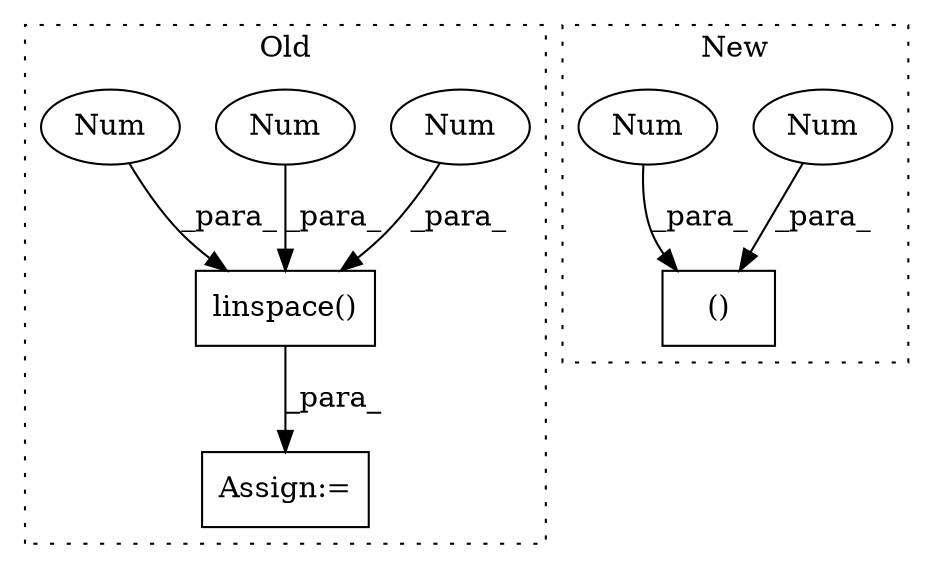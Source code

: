 digraph G {
subgraph cluster0 {
1 [label="linspace()" a="75" s="938,964" l="12,1" shape="box"];
3 [label="Num" a="76" s="950" l="5" shape="ellipse"];
4 [label="Assign:=" a="68" s="935" l="3" shape="box"];
5 [label="Num" a="76" s="963" l="1" shape="ellipse"];
6 [label="Num" a="76" s="957" l="4" shape="ellipse"];
label = "Old";
style="dotted";
}
subgraph cluster1 {
2 [label="()" a="54" s="1225" l="15" shape="box"];
7 [label="Num" a="76" s="1236" l="1" shape="ellipse"];
8 [label="Num" a="76" s="1233" l="1" shape="ellipse"];
label = "New";
style="dotted";
}
1 -> 4 [label="_para_"];
3 -> 1 [label="_para_"];
5 -> 1 [label="_para_"];
6 -> 1 [label="_para_"];
7 -> 2 [label="_para_"];
8 -> 2 [label="_para_"];
}